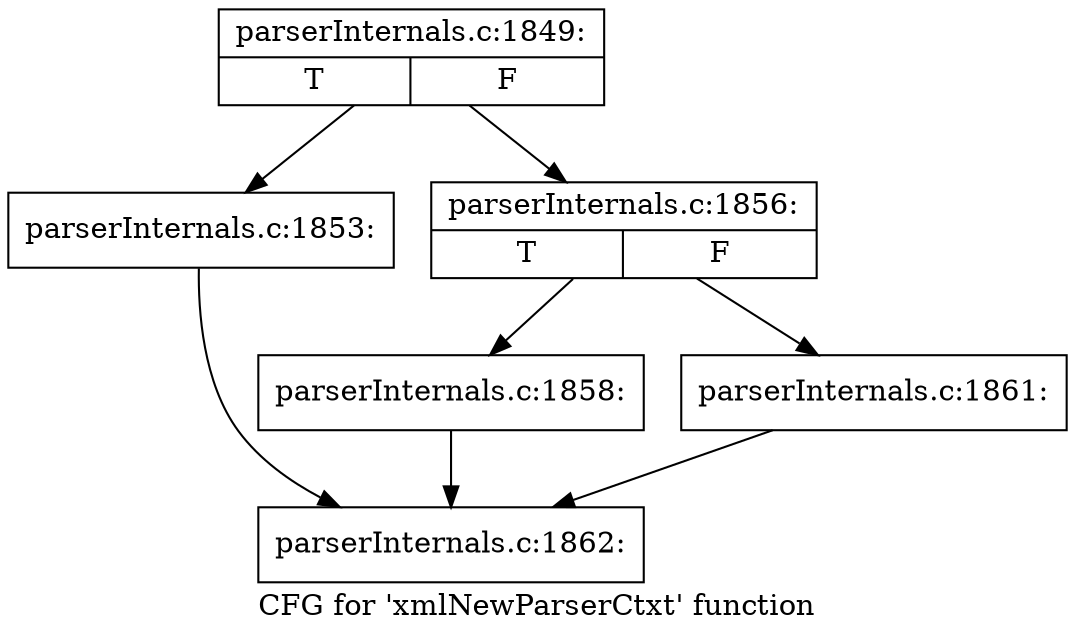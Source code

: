 digraph "CFG for 'xmlNewParserCtxt' function" {
	label="CFG for 'xmlNewParserCtxt' function";

	Node0x4f82b90 [shape=record,label="{parserInternals.c:1849:|{<s0>T|<s1>F}}"];
	Node0x4f82b90 -> Node0x4f95580;
	Node0x4f82b90 -> Node0x4f955d0;
	Node0x4f95580 [shape=record,label="{parserInternals.c:1853:}"];
	Node0x4f95580 -> Node0x4f958b0;
	Node0x4f955d0 [shape=record,label="{parserInternals.c:1856:|{<s0>T|<s1>F}}"];
	Node0x4f955d0 -> Node0x4f98d30;
	Node0x4f955d0 -> Node0x4f98d80;
	Node0x4f98d30 [shape=record,label="{parserInternals.c:1858:}"];
	Node0x4f98d30 -> Node0x4f958b0;
	Node0x4f98d80 [shape=record,label="{parserInternals.c:1861:}"];
	Node0x4f98d80 -> Node0x4f958b0;
	Node0x4f958b0 [shape=record,label="{parserInternals.c:1862:}"];
}
